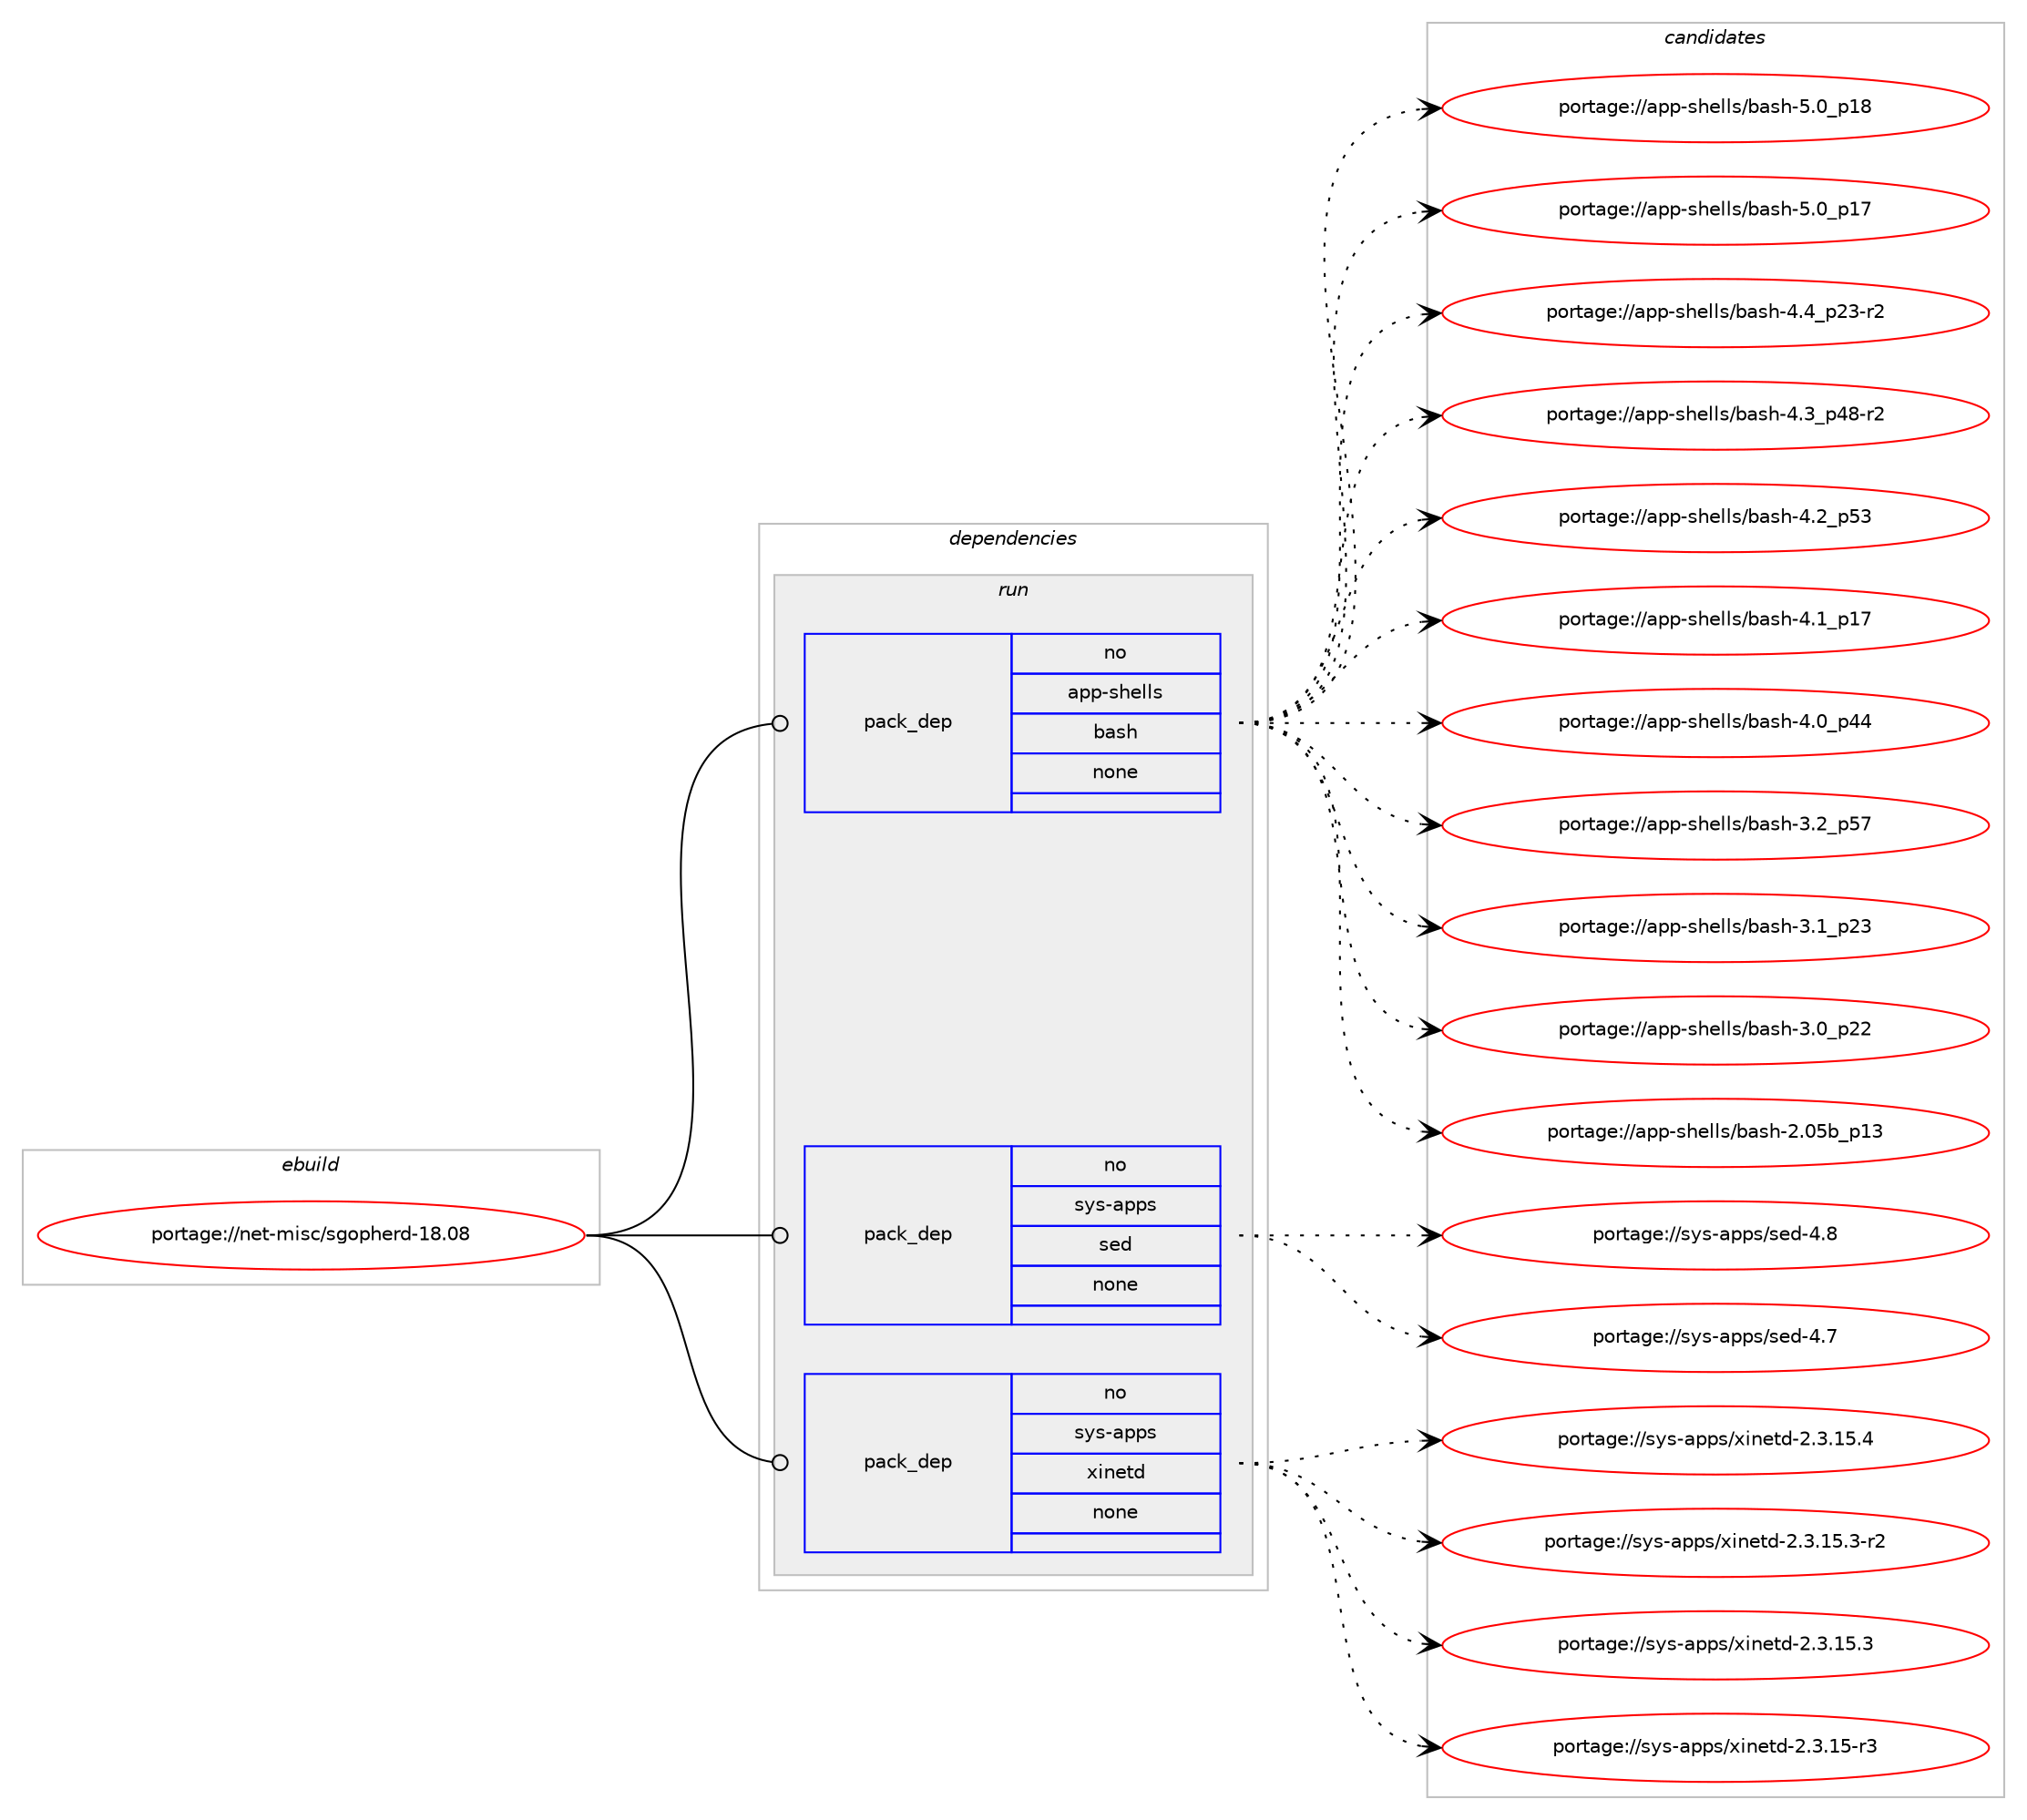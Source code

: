 digraph prolog {

# *************
# Graph options
# *************

newrank=true;
concentrate=true;
compound=true;
graph [rankdir=LR,fontname=Helvetica,fontsize=10,ranksep=1.5];#, ranksep=2.5, nodesep=0.2];
edge  [arrowhead=vee];
node  [fontname=Helvetica,fontsize=10];

# **********
# The ebuild
# **********

subgraph cluster_leftcol {
color=gray;
rank=same;
label=<<i>ebuild</i>>;
id [label="portage://net-misc/sgopherd-18.08", color=red, width=4, href="../net-misc/sgopherd-18.08.svg"];
}

# ****************
# The dependencies
# ****************

subgraph cluster_midcol {
color=gray;
label=<<i>dependencies</i>>;
subgraph cluster_compile {
fillcolor="#eeeeee";
style=filled;
label=<<i>compile</i>>;
}
subgraph cluster_compileandrun {
fillcolor="#eeeeee";
style=filled;
label=<<i>compile and run</i>>;
}
subgraph cluster_run {
fillcolor="#eeeeee";
style=filled;
label=<<i>run</i>>;
subgraph pack3005 {
dependency3584 [label=<<TABLE BORDER="0" CELLBORDER="1" CELLSPACING="0" CELLPADDING="4" WIDTH="220"><TR><TD ROWSPAN="6" CELLPADDING="30">pack_dep</TD></TR><TR><TD WIDTH="110">no</TD></TR><TR><TD>app-shells</TD></TR><TR><TD>bash</TD></TR><TR><TD>none</TD></TR><TR><TD></TD></TR></TABLE>>, shape=none, color=blue];
}
id:e -> dependency3584:w [weight=20,style="solid",arrowhead="odot"];
subgraph pack3006 {
dependency3585 [label=<<TABLE BORDER="0" CELLBORDER="1" CELLSPACING="0" CELLPADDING="4" WIDTH="220"><TR><TD ROWSPAN="6" CELLPADDING="30">pack_dep</TD></TR><TR><TD WIDTH="110">no</TD></TR><TR><TD>sys-apps</TD></TR><TR><TD>sed</TD></TR><TR><TD>none</TD></TR><TR><TD></TD></TR></TABLE>>, shape=none, color=blue];
}
id:e -> dependency3585:w [weight=20,style="solid",arrowhead="odot"];
subgraph pack3007 {
dependency3586 [label=<<TABLE BORDER="0" CELLBORDER="1" CELLSPACING="0" CELLPADDING="4" WIDTH="220"><TR><TD ROWSPAN="6" CELLPADDING="30">pack_dep</TD></TR><TR><TD WIDTH="110">no</TD></TR><TR><TD>sys-apps</TD></TR><TR><TD>xinetd</TD></TR><TR><TD>none</TD></TR><TR><TD></TD></TR></TABLE>>, shape=none, color=blue];
}
id:e -> dependency3586:w [weight=20,style="solid",arrowhead="odot"];
}
}

# **************
# The candidates
# **************

subgraph cluster_choices {
rank=same;
color=gray;
label=<<i>candidates</i>>;

subgraph choice3005 {
color=black;
nodesep=1;
choice971121124511510410110810811547989711510445534648951124956 [label="portage://app-shells/bash-5.0_p18", color=red, width=4,href="../app-shells/bash-5.0_p18.svg"];
choice971121124511510410110810811547989711510445534648951124955 [label="portage://app-shells/bash-5.0_p17", color=red, width=4,href="../app-shells/bash-5.0_p17.svg"];
choice9711211245115104101108108115479897115104455246529511250514511450 [label="portage://app-shells/bash-4.4_p23-r2", color=red, width=4,href="../app-shells/bash-4.4_p23-r2.svg"];
choice9711211245115104101108108115479897115104455246519511252564511450 [label="portage://app-shells/bash-4.3_p48-r2", color=red, width=4,href="../app-shells/bash-4.3_p48-r2.svg"];
choice971121124511510410110810811547989711510445524650951125351 [label="portage://app-shells/bash-4.2_p53", color=red, width=4,href="../app-shells/bash-4.2_p53.svg"];
choice971121124511510410110810811547989711510445524649951124955 [label="portage://app-shells/bash-4.1_p17", color=red, width=4,href="../app-shells/bash-4.1_p17.svg"];
choice971121124511510410110810811547989711510445524648951125252 [label="portage://app-shells/bash-4.0_p44", color=red, width=4,href="../app-shells/bash-4.0_p44.svg"];
choice971121124511510410110810811547989711510445514650951125355 [label="portage://app-shells/bash-3.2_p57", color=red, width=4,href="../app-shells/bash-3.2_p57.svg"];
choice971121124511510410110810811547989711510445514649951125051 [label="portage://app-shells/bash-3.1_p23", color=red, width=4,href="../app-shells/bash-3.1_p23.svg"];
choice971121124511510410110810811547989711510445514648951125050 [label="portage://app-shells/bash-3.0_p22", color=red, width=4,href="../app-shells/bash-3.0_p22.svg"];
choice9711211245115104101108108115479897115104455046485398951124951 [label="portage://app-shells/bash-2.05b_p13", color=red, width=4,href="../app-shells/bash-2.05b_p13.svg"];
dependency3584:e -> choice971121124511510410110810811547989711510445534648951124956:w [style=dotted,weight="100"];
dependency3584:e -> choice971121124511510410110810811547989711510445534648951124955:w [style=dotted,weight="100"];
dependency3584:e -> choice9711211245115104101108108115479897115104455246529511250514511450:w [style=dotted,weight="100"];
dependency3584:e -> choice9711211245115104101108108115479897115104455246519511252564511450:w [style=dotted,weight="100"];
dependency3584:e -> choice971121124511510410110810811547989711510445524650951125351:w [style=dotted,weight="100"];
dependency3584:e -> choice971121124511510410110810811547989711510445524649951124955:w [style=dotted,weight="100"];
dependency3584:e -> choice971121124511510410110810811547989711510445524648951125252:w [style=dotted,weight="100"];
dependency3584:e -> choice971121124511510410110810811547989711510445514650951125355:w [style=dotted,weight="100"];
dependency3584:e -> choice971121124511510410110810811547989711510445514649951125051:w [style=dotted,weight="100"];
dependency3584:e -> choice971121124511510410110810811547989711510445514648951125050:w [style=dotted,weight="100"];
dependency3584:e -> choice9711211245115104101108108115479897115104455046485398951124951:w [style=dotted,weight="100"];
}
subgraph choice3006 {
color=black;
nodesep=1;
choice11512111545971121121154711510110045524656 [label="portage://sys-apps/sed-4.8", color=red, width=4,href="../sys-apps/sed-4.8.svg"];
choice11512111545971121121154711510110045524655 [label="portage://sys-apps/sed-4.7", color=red, width=4,href="../sys-apps/sed-4.7.svg"];
dependency3585:e -> choice11512111545971121121154711510110045524656:w [style=dotted,weight="100"];
dependency3585:e -> choice11512111545971121121154711510110045524655:w [style=dotted,weight="100"];
}
subgraph choice3007 {
color=black;
nodesep=1;
choice115121115459711211211547120105110101116100455046514649534652 [label="portage://sys-apps/xinetd-2.3.15.4", color=red, width=4,href="../sys-apps/xinetd-2.3.15.4.svg"];
choice1151211154597112112115471201051101011161004550465146495346514511450 [label="portage://sys-apps/xinetd-2.3.15.3-r2", color=red, width=4,href="../sys-apps/xinetd-2.3.15.3-r2.svg"];
choice115121115459711211211547120105110101116100455046514649534651 [label="portage://sys-apps/xinetd-2.3.15.3", color=red, width=4,href="../sys-apps/xinetd-2.3.15.3.svg"];
choice115121115459711211211547120105110101116100455046514649534511451 [label="portage://sys-apps/xinetd-2.3.15-r3", color=red, width=4,href="../sys-apps/xinetd-2.3.15-r3.svg"];
dependency3586:e -> choice115121115459711211211547120105110101116100455046514649534652:w [style=dotted,weight="100"];
dependency3586:e -> choice1151211154597112112115471201051101011161004550465146495346514511450:w [style=dotted,weight="100"];
dependency3586:e -> choice115121115459711211211547120105110101116100455046514649534651:w [style=dotted,weight="100"];
dependency3586:e -> choice115121115459711211211547120105110101116100455046514649534511451:w [style=dotted,weight="100"];
}
}

}
